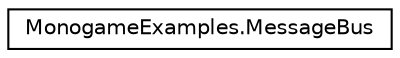 digraph "Graphical Class Hierarchy"
{
 // LATEX_PDF_SIZE
  edge [fontname="Helvetica",fontsize="10",labelfontname="Helvetica",labelfontsize="10"];
  node [fontname="Helvetica",fontsize="10",shape=record];
  rankdir="LR";
  Node0 [label="MonogameExamples.MessageBus",height=0.2,width=0.4,color="black", fillcolor="white", style="filled",URL="$classMonogameExamples_1_1MessageBus.html",tooltip="Provides a message bus implementation for decoupled communication between components using a publish-..."];
}
